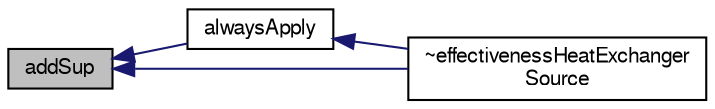 digraph "addSup"
{
  bgcolor="transparent";
  edge [fontname="FreeSans",fontsize="10",labelfontname="FreeSans",labelfontsize="10"];
  node [fontname="FreeSans",fontsize="10",shape=record];
  rankdir="LR";
  Node990 [label="addSup",height=0.2,width=0.4,color="black", fillcolor="grey75", style="filled", fontcolor="black"];
  Node990 -> Node991 [dir="back",color="midnightblue",fontsize="10",style="solid",fontname="FreeSans"];
  Node991 [label="alwaysApply",height=0.2,width=0.4,color="black",URL="$a23462.html#a68b028e4f9d17fe8f3866edc65660f03",tooltip="Flag to bypass the apply flag list checking. "];
  Node991 -> Node992 [dir="back",color="midnightblue",fontsize="10",style="solid",fontname="FreeSans"];
  Node992 [label="~effectivenessHeatExchanger\lSource",height=0.2,width=0.4,color="black",URL="$a23462.html#ad2f6a3e1683137b1104e5120ab4e8f3c",tooltip="Destructor. "];
  Node990 -> Node992 [dir="back",color="midnightblue",fontsize="10",style="solid",fontname="FreeSans"];
}
